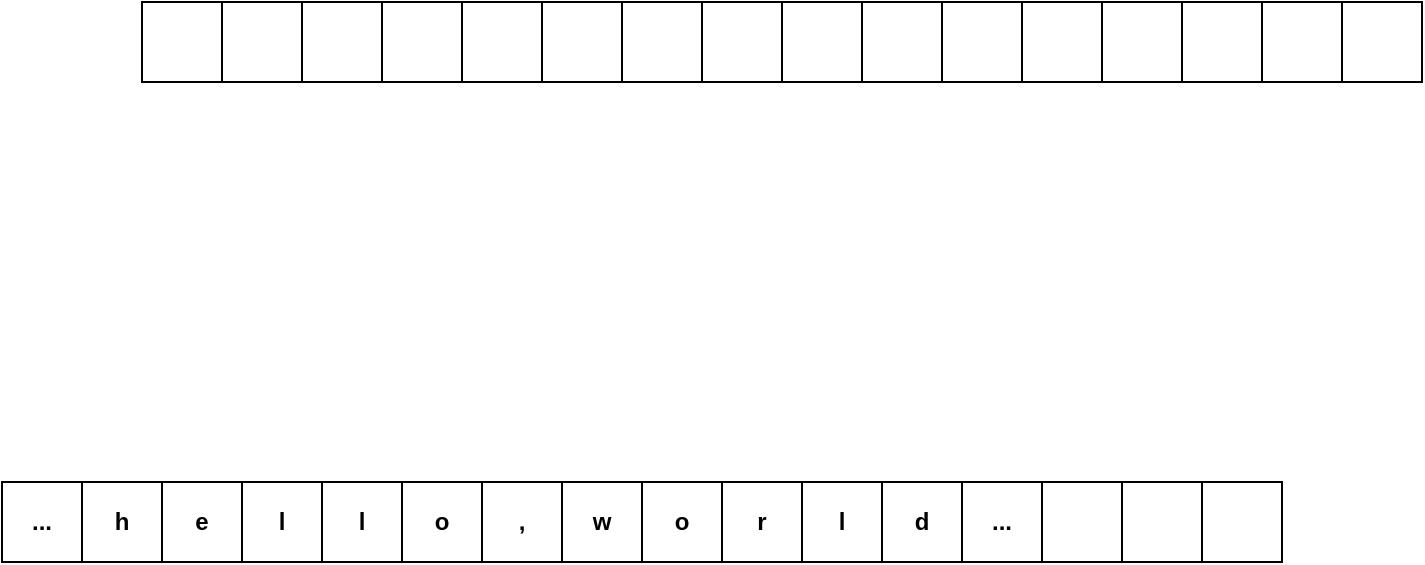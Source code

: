 <mxfile version="14.9.2" type="github">
  <diagram id="4ZGvZ0fgoe1KlmU3mvZ7" name="Page-1">
    <mxGraphModel dx="1186" dy="739" grid="1" gridSize="10" guides="1" tooltips="1" connect="1" arrows="1" fold="1" page="1" pageScale="1" pageWidth="827" pageHeight="1169" math="0" shadow="0">
      <root>
        <mxCell id="0" />
        <mxCell id="1" parent="0" />
        <mxCell id="xNucGwOiqGYlvezc4-lI-1" value="" style="rounded=0;whiteSpace=wrap;html=1;" vertex="1" parent="1">
          <mxGeometry x="120" y="200" width="40" height="40" as="geometry" />
        </mxCell>
        <mxCell id="xNucGwOiqGYlvezc4-lI-2" value="" style="rounded=0;whiteSpace=wrap;html=1;" vertex="1" parent="1">
          <mxGeometry x="160" y="200" width="40" height="40" as="geometry" />
        </mxCell>
        <mxCell id="xNucGwOiqGYlvezc4-lI-3" value="" style="rounded=0;whiteSpace=wrap;html=1;" vertex="1" parent="1">
          <mxGeometry x="200" y="200" width="40" height="40" as="geometry" />
        </mxCell>
        <mxCell id="xNucGwOiqGYlvezc4-lI-4" value="" style="rounded=0;whiteSpace=wrap;html=1;" vertex="1" parent="1">
          <mxGeometry x="240" y="200" width="40" height="40" as="geometry" />
        </mxCell>
        <mxCell id="xNucGwOiqGYlvezc4-lI-13" value="" style="rounded=0;whiteSpace=wrap;html=1;" vertex="1" parent="1">
          <mxGeometry x="280" y="200" width="40" height="40" as="geometry" />
        </mxCell>
        <mxCell id="xNucGwOiqGYlvezc4-lI-14" value="" style="rounded=0;whiteSpace=wrap;html=1;" vertex="1" parent="1">
          <mxGeometry x="320" y="200" width="40" height="40" as="geometry" />
        </mxCell>
        <mxCell id="xNucGwOiqGYlvezc4-lI-15" value="" style="rounded=0;whiteSpace=wrap;html=1;" vertex="1" parent="1">
          <mxGeometry x="360" y="200" width="40" height="40" as="geometry" />
        </mxCell>
        <mxCell id="xNucGwOiqGYlvezc4-lI-16" value="" style="rounded=0;whiteSpace=wrap;html=1;" vertex="1" parent="1">
          <mxGeometry x="400" y="200" width="40" height="40" as="geometry" />
        </mxCell>
        <mxCell id="xNucGwOiqGYlvezc4-lI-17" value="" style="rounded=0;whiteSpace=wrap;html=1;" vertex="1" parent="1">
          <mxGeometry x="440" y="200" width="40" height="40" as="geometry" />
        </mxCell>
        <mxCell id="xNucGwOiqGYlvezc4-lI-18" value="" style="rounded=0;whiteSpace=wrap;html=1;" vertex="1" parent="1">
          <mxGeometry x="480" y="200" width="40" height="40" as="geometry" />
        </mxCell>
        <mxCell id="xNucGwOiqGYlvezc4-lI-19" value="" style="rounded=0;whiteSpace=wrap;html=1;" vertex="1" parent="1">
          <mxGeometry x="520" y="200" width="40" height="40" as="geometry" />
        </mxCell>
        <mxCell id="xNucGwOiqGYlvezc4-lI-20" value="" style="rounded=0;whiteSpace=wrap;html=1;" vertex="1" parent="1">
          <mxGeometry x="560" y="200" width="40" height="40" as="geometry" />
        </mxCell>
        <mxCell id="xNucGwOiqGYlvezc4-lI-21" value="" style="rounded=0;whiteSpace=wrap;html=1;" vertex="1" parent="1">
          <mxGeometry x="600" y="200" width="40" height="40" as="geometry" />
        </mxCell>
        <mxCell id="xNucGwOiqGYlvezc4-lI-22" value="" style="rounded=0;whiteSpace=wrap;html=1;" vertex="1" parent="1">
          <mxGeometry x="640" y="200" width="40" height="40" as="geometry" />
        </mxCell>
        <mxCell id="xNucGwOiqGYlvezc4-lI-23" value="" style="rounded=0;whiteSpace=wrap;html=1;" vertex="1" parent="1">
          <mxGeometry x="680" y="200" width="40" height="40" as="geometry" />
        </mxCell>
        <mxCell id="xNucGwOiqGYlvezc4-lI-24" value="" style="rounded=0;whiteSpace=wrap;html=1;" vertex="1" parent="1">
          <mxGeometry x="720" y="200" width="40" height="40" as="geometry" />
        </mxCell>
        <mxCell id="xNucGwOiqGYlvezc4-lI-25" value="&lt;span&gt;...&lt;/span&gt;" style="rounded=0;whiteSpace=wrap;html=1;fontStyle=1" vertex="1" parent="1">
          <mxGeometry x="50" y="440" width="40" height="40" as="geometry" />
        </mxCell>
        <mxCell id="xNucGwOiqGYlvezc4-lI-26" value="&lt;span&gt;h&lt;/span&gt;" style="rounded=0;whiteSpace=wrap;html=1;fontStyle=1" vertex="1" parent="1">
          <mxGeometry x="90" y="440" width="40" height="40" as="geometry" />
        </mxCell>
        <mxCell id="xNucGwOiqGYlvezc4-lI-27" value="&lt;span&gt;e&lt;/span&gt;" style="rounded=0;whiteSpace=wrap;html=1;fontStyle=1" vertex="1" parent="1">
          <mxGeometry x="130" y="440" width="40" height="40" as="geometry" />
        </mxCell>
        <mxCell id="xNucGwOiqGYlvezc4-lI-28" value="&lt;span&gt;l&lt;/span&gt;" style="rounded=0;whiteSpace=wrap;html=1;fontStyle=1" vertex="1" parent="1">
          <mxGeometry x="170" y="440" width="40" height="40" as="geometry" />
        </mxCell>
        <mxCell id="xNucGwOiqGYlvezc4-lI-29" value="&lt;span&gt;l&lt;/span&gt;" style="rounded=0;whiteSpace=wrap;html=1;fontStyle=1" vertex="1" parent="1">
          <mxGeometry x="210" y="440" width="40" height="40" as="geometry" />
        </mxCell>
        <mxCell id="xNucGwOiqGYlvezc4-lI-30" value="o" style="rounded=0;whiteSpace=wrap;html=1;fontStyle=1" vertex="1" parent="1">
          <mxGeometry x="250" y="440" width="40" height="40" as="geometry" />
        </mxCell>
        <mxCell id="xNucGwOiqGYlvezc4-lI-31" value="," style="rounded=0;whiteSpace=wrap;html=1;fontStyle=1" vertex="1" parent="1">
          <mxGeometry x="290" y="440" width="40" height="40" as="geometry" />
        </mxCell>
        <mxCell id="xNucGwOiqGYlvezc4-lI-32" value="w" style="rounded=0;whiteSpace=wrap;html=1;fontStyle=1" vertex="1" parent="1">
          <mxGeometry x="330" y="440" width="40" height="40" as="geometry" />
        </mxCell>
        <mxCell id="xNucGwOiqGYlvezc4-lI-33" value="o" style="rounded=0;whiteSpace=wrap;html=1;fontStyle=1" vertex="1" parent="1">
          <mxGeometry x="370" y="440" width="40" height="40" as="geometry" />
        </mxCell>
        <mxCell id="xNucGwOiqGYlvezc4-lI-34" value="r" style="rounded=0;whiteSpace=wrap;html=1;fontStyle=1" vertex="1" parent="1">
          <mxGeometry x="410" y="440" width="40" height="40" as="geometry" />
        </mxCell>
        <mxCell id="xNucGwOiqGYlvezc4-lI-35" value="l" style="rounded=0;whiteSpace=wrap;html=1;fontStyle=1" vertex="1" parent="1">
          <mxGeometry x="450" y="440" width="40" height="40" as="geometry" />
        </mxCell>
        <mxCell id="xNucGwOiqGYlvezc4-lI-36" value="d" style="rounded=0;whiteSpace=wrap;html=1;fontStyle=1" vertex="1" parent="1">
          <mxGeometry x="490" y="440" width="40" height="40" as="geometry" />
        </mxCell>
        <mxCell id="xNucGwOiqGYlvezc4-lI-37" value="&lt;span&gt;...&lt;/span&gt;" style="rounded=0;whiteSpace=wrap;html=1;fontStyle=1" vertex="1" parent="1">
          <mxGeometry x="530" y="440" width="40" height="40" as="geometry" />
        </mxCell>
        <mxCell id="xNucGwOiqGYlvezc4-lI-38" value="" style="rounded=0;whiteSpace=wrap;html=1;fontStyle=1" vertex="1" parent="1">
          <mxGeometry x="570" y="440" width="40" height="40" as="geometry" />
        </mxCell>
        <mxCell id="xNucGwOiqGYlvezc4-lI-39" value="" style="rounded=0;whiteSpace=wrap;html=1;fontStyle=1" vertex="1" parent="1">
          <mxGeometry x="610" y="440" width="40" height="40" as="geometry" />
        </mxCell>
        <mxCell id="xNucGwOiqGYlvezc4-lI-40" value="" style="rounded=0;whiteSpace=wrap;html=1;" vertex="1" parent="1">
          <mxGeometry x="650" y="440" width="40" height="40" as="geometry" />
        </mxCell>
      </root>
    </mxGraphModel>
  </diagram>
</mxfile>
